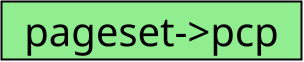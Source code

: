 @startuml

scale 1/5
skinparam ComponentStyle rectangle
skinparam Component {
    FontSize 200
    BackgroundColor LightGreen
    BorderThickness 10
    BorderColor black
}

skinparam Rectangle {
    BackgroundColor transparent
    BorderColor transparent
}

component "  pageset->pcp  " as fl1

@enduml
